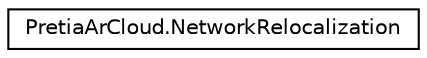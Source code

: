 digraph "Graphical Class Hierarchy"
{
 // LATEX_PDF_SIZE
  edge [fontname="Helvetica",fontsize="10",labelfontname="Helvetica",labelfontsize="10"];
  node [fontname="Helvetica",fontsize="10",shape=record];
  rankdir="LR";
  Node0 [label="PretiaArCloud.NetworkRelocalization",height=0.2,width=0.4,color="black", fillcolor="white", style="filled",URL="$classPretiaArCloud_1_1NetworkRelocalization.html",tooltip=" "];
}
